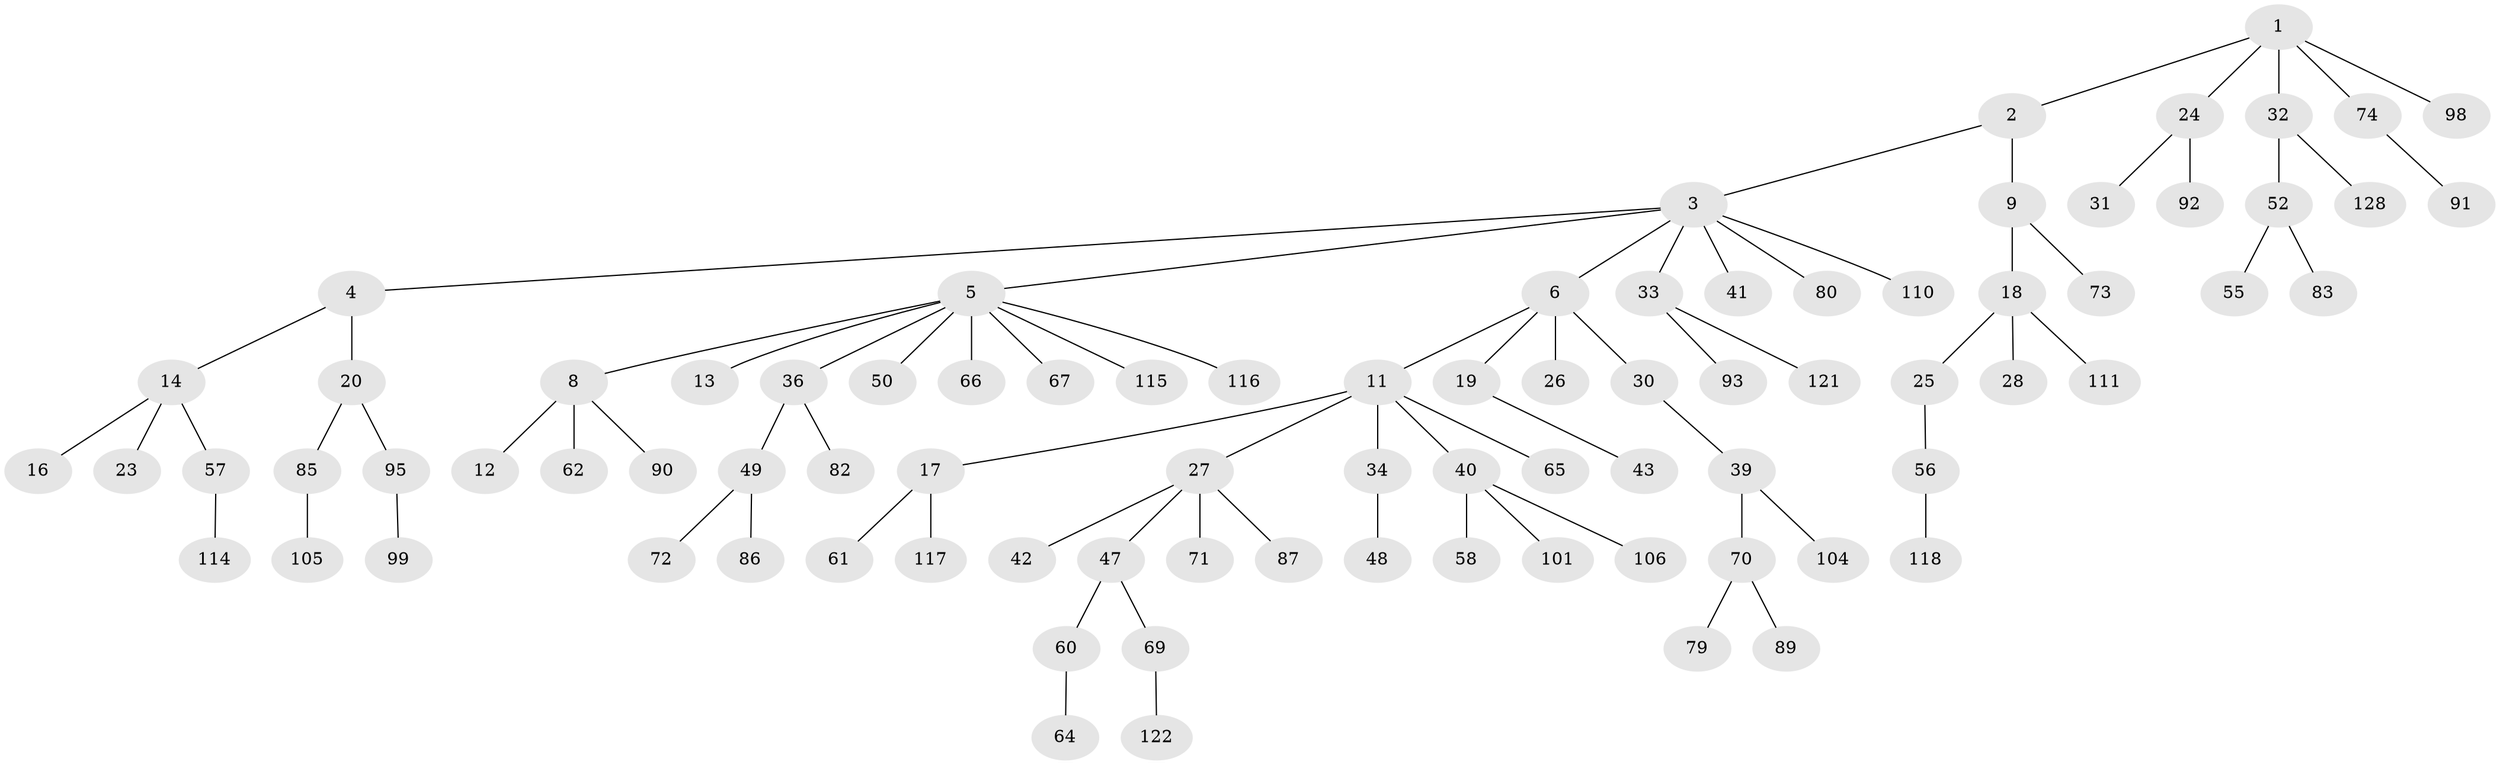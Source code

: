 // Generated by graph-tools (version 1.1) at 2025/24/03/03/25 07:24:05]
// undirected, 85 vertices, 84 edges
graph export_dot {
graph [start="1"]
  node [color=gray90,style=filled];
  1 [super="+10"];
  2;
  3 [super="+21"];
  4 [super="+29"];
  5 [super="+22"];
  6 [super="+7"];
  8 [super="+75"];
  9 [super="+35"];
  11 [super="+15"];
  12 [super="+45"];
  13;
  14 [super="+97"];
  16;
  17 [super="+108"];
  18 [super="+103"];
  19 [super="+81"];
  20 [super="+68"];
  23 [super="+113"];
  24 [super="+124"];
  25 [super="+119"];
  26;
  27 [super="+37"];
  28 [super="+53"];
  30;
  31;
  32 [super="+46"];
  33 [super="+38"];
  34;
  36 [super="+51"];
  39 [super="+44"];
  40 [super="+94"];
  41;
  42;
  43 [super="+100"];
  47 [super="+59"];
  48;
  49 [super="+54"];
  50;
  52 [super="+77"];
  55;
  56 [super="+84"];
  57;
  58;
  60 [super="+63"];
  61;
  62 [super="+125"];
  64;
  65;
  66 [super="+76"];
  67 [super="+107"];
  69;
  70;
  71;
  72 [super="+78"];
  73;
  74 [super="+88"];
  79;
  80 [super="+127"];
  82;
  83;
  85;
  86 [super="+129"];
  87;
  89 [super="+126"];
  90;
  91;
  92;
  93 [super="+96"];
  95 [super="+109"];
  98 [super="+102"];
  99;
  101;
  104;
  105 [super="+112"];
  106;
  110;
  111;
  114;
  115;
  116;
  117;
  118 [super="+120"];
  121 [super="+123"];
  122;
  128;
  1 -- 2;
  1 -- 24;
  1 -- 32;
  1 -- 74;
  1 -- 98;
  2 -- 3;
  2 -- 9;
  3 -- 4;
  3 -- 5;
  3 -- 6;
  3 -- 41;
  3 -- 80;
  3 -- 33;
  3 -- 110;
  4 -- 14;
  4 -- 20;
  5 -- 8;
  5 -- 13;
  5 -- 36;
  5 -- 67;
  5 -- 115;
  5 -- 116;
  5 -- 50;
  5 -- 66;
  6 -- 19;
  6 -- 26;
  6 -- 30;
  6 -- 11;
  8 -- 12;
  8 -- 62;
  8 -- 90;
  9 -- 18;
  9 -- 73;
  11 -- 17;
  11 -- 34;
  11 -- 40;
  11 -- 65;
  11 -- 27;
  14 -- 16;
  14 -- 23;
  14 -- 57;
  17 -- 61;
  17 -- 117;
  18 -- 25;
  18 -- 28;
  18 -- 111;
  19 -- 43;
  20 -- 85;
  20 -- 95;
  24 -- 31;
  24 -- 92;
  25 -- 56;
  27 -- 47;
  27 -- 71;
  27 -- 42;
  27 -- 87;
  30 -- 39;
  32 -- 52;
  32 -- 128;
  33 -- 93;
  33 -- 121;
  34 -- 48;
  36 -- 49;
  36 -- 82;
  39 -- 70;
  39 -- 104;
  40 -- 58;
  40 -- 106;
  40 -- 101;
  47 -- 69;
  47 -- 60;
  49 -- 86;
  49 -- 72;
  52 -- 55;
  52 -- 83;
  56 -- 118;
  57 -- 114;
  60 -- 64;
  69 -- 122;
  70 -- 79;
  70 -- 89;
  74 -- 91;
  85 -- 105;
  95 -- 99;
}
